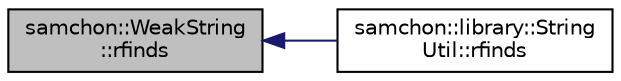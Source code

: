 digraph "samchon::WeakString::rfinds"
{
  edge [fontname="Helvetica",fontsize="10",labelfontname="Helvetica",labelfontsize="10"];
  node [fontname="Helvetica",fontsize="10",shape=record];
  rankdir="LR";
  Node1 [label="samchon::WeakString\l::rfinds",height=0.2,width=0.4,color="black", fillcolor="grey75", style="filled", fontcolor="black"];
  Node1 -> Node2 [dir="back",color="midnightblue",fontsize="10",style="solid",fontname="Helvetica"];
  Node2 [label="samchon::library::String\lUtil::rfinds",height=0.2,width=0.4,color="black", fillcolor="white", style="filled",URL="$d2/d53/classsamchon_1_1library_1_1StringUtil.html#a8693254d2e96a955a561cedfb6e9cf8a",tooltip="Finds last occurence in string. "];
}
